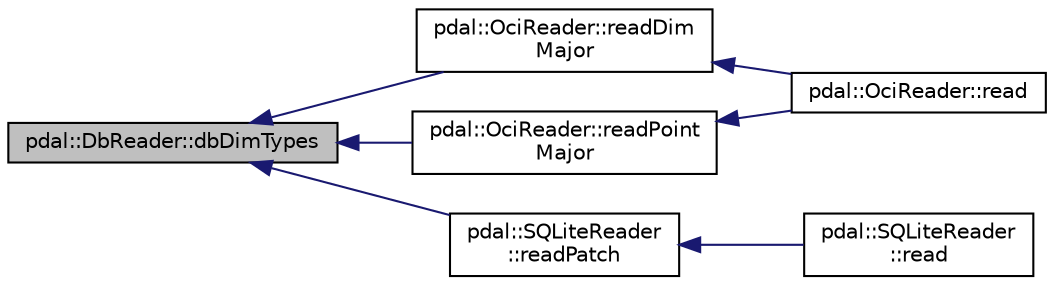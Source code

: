 digraph "pdal::DbReader::dbDimTypes"
{
  edge [fontname="Helvetica",fontsize="10",labelfontname="Helvetica",labelfontsize="10"];
  node [fontname="Helvetica",fontsize="10",shape=record];
  rankdir="LR";
  Node1 [label="pdal::DbReader::dbDimTypes",height=0.2,width=0.4,color="black", fillcolor="grey75", style="filled", fontcolor="black"];
  Node1 -> Node2 [dir="back",color="midnightblue",fontsize="10",style="solid",fontname="Helvetica"];
  Node2 [label="pdal::OciReader::readDim\lMajor",height=0.2,width=0.4,color="black", fillcolor="white", style="filled",URL="$classpdal_1_1OciReader.html#a0eabcf13dadb1f8adea54c91c86eb2bc"];
  Node2 -> Node3 [dir="back",color="midnightblue",fontsize="10",style="solid",fontname="Helvetica"];
  Node3 [label="pdal::OciReader::read",height=0.2,width=0.4,color="black", fillcolor="white", style="filled",URL="$classpdal_1_1OciReader.html#ae697d44314c547c0e8458505c060448b"];
  Node1 -> Node4 [dir="back",color="midnightblue",fontsize="10",style="solid",fontname="Helvetica"];
  Node4 [label="pdal::SQLiteReader\l::readPatch",height=0.2,width=0.4,color="black", fillcolor="white", style="filled",URL="$classpdal_1_1SQLiteReader.html#a751ed702c4435a20319840b0727d1a57"];
  Node4 -> Node5 [dir="back",color="midnightblue",fontsize="10",style="solid",fontname="Helvetica"];
  Node5 [label="pdal::SQLiteReader\l::read",height=0.2,width=0.4,color="black", fillcolor="white", style="filled",URL="$classpdal_1_1SQLiteReader.html#a860ce10057372d42f95445fef91f9931"];
  Node1 -> Node6 [dir="back",color="midnightblue",fontsize="10",style="solid",fontname="Helvetica"];
  Node6 [label="pdal::OciReader::readPoint\lMajor",height=0.2,width=0.4,color="black", fillcolor="white", style="filled",URL="$classpdal_1_1OciReader.html#af16b0d1a2cca3ce787f21b57fd9fd4de"];
  Node6 -> Node3 [dir="back",color="midnightblue",fontsize="10",style="solid",fontname="Helvetica"];
}
